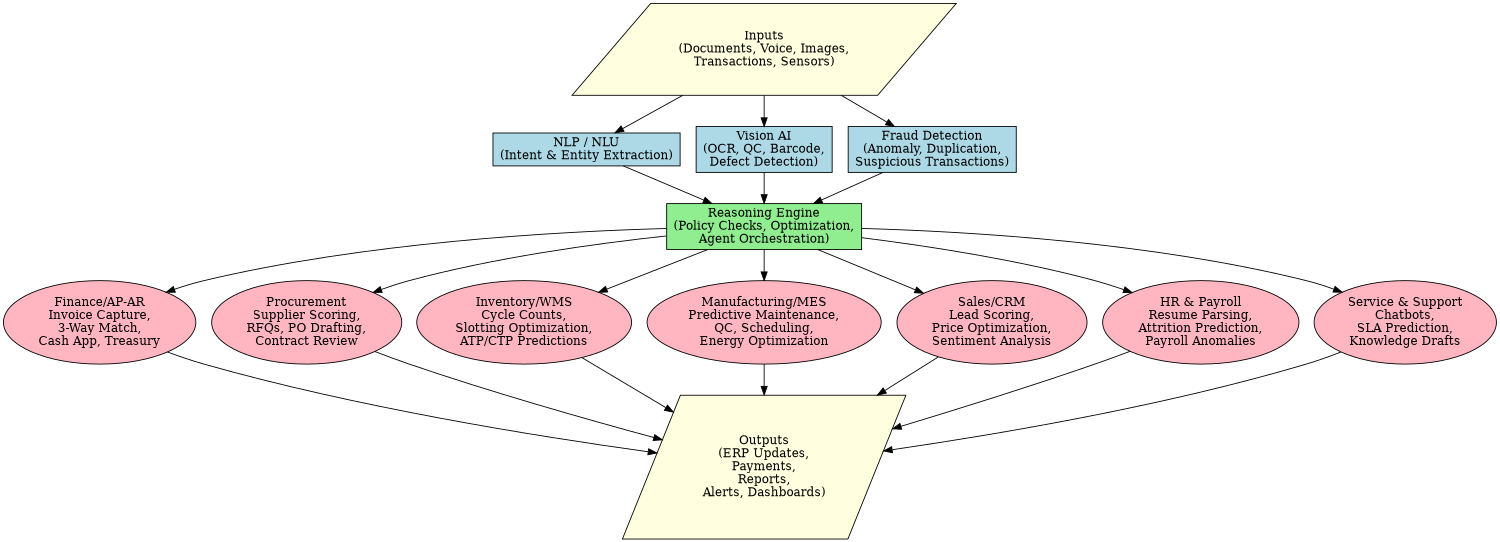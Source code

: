 digraph ERP_Modular_Automation {
  rankdir=TB;
  size="10";

  Inputs [label="Inputs\n(Documents, Voice, Images,\nTransactions, Sensors)", shape=parallelogram, style=filled, fillcolor=lightyellow];

  NLP [label="NLP / NLU\n(Intent & Entity Extraction)", shape=box, style=filled, fillcolor=lightblue];
  Vision [label="Vision AI\n(OCR, QC, Barcode,\nDefect Detection)", shape=box, style=filled, fillcolor=lightblue];
  Fraud [label="Fraud Detection\n(Anomaly, Duplication,\nSuspicious Transactions)", shape=box, style=filled, fillcolor=lightblue];

  Reason [label="Reasoning Engine\n(Policy Checks, Optimization,\nAgent Orchestration)", shape=box, style=filled, fillcolor=lightgreen];

  Finance [label="Finance/AP-AR\nInvoice Capture,\n3-Way Match,\nCash App, Treasury", shape=ellipse, style=filled, fillcolor=lightpink];
  Procurement [label="Procurement\nSupplier Scoring,\nRFQs, PO Drafting,\nContract Review", shape=ellipse, style=filled, fillcolor=lightpink];
  Inventory [label="Inventory/WMS\nCycle Counts,\nSlotting Optimization,\nATP/CTP Predictions", shape=ellipse, style=filled, fillcolor=lightpink];
  Manufacturing [label="Manufacturing/MES\nPredictive Maintenance,\nQC, Scheduling,\nEnergy Optimization", shape=ellipse, style=filled, fillcolor=lightpink];
  Sales [label="Sales/CRM\nLead Scoring,\nPrice Optimization,\nSentiment Analysis", shape=ellipse, style=filled, fillcolor=lightpink];
  HR [label="HR & Payroll\nResume Parsing,\nAttrition Prediction,\nPayroll Anomalies", shape=ellipse, style=filled, fillcolor=lightpink];
  Support [label="Service & Support\nChatbots,\nSLA Prediction,\nKnowledge Drafts", shape=ellipse, style=filled, fillcolor=lightpink];

  Outputs [label="Outputs\n(ERP Updates,\nPayments,\nReports,\nAlerts, Dashboards)", shape=parallelogram, style=filled, fillcolor=lightyellow];

  Inputs -> NLP;
  Inputs -> Vision;
  Inputs -> Fraud;
  NLP -> Reason;
  Vision -> Reason;
  Fraud -> Reason;

  Reason -> Finance;
  Reason -> Procurement;
  Reason -> Inventory;
  Reason -> Manufacturing;
  Reason -> Sales;
  Reason -> HR;
  Reason -> Support;

  Finance -> Outputs;
  Procurement -> Outputs;
  Inventory -> Outputs;
  Manufacturing -> Outputs;
  Sales -> Outputs;
  HR -> Outputs;
  Support -> Outputs;
}
